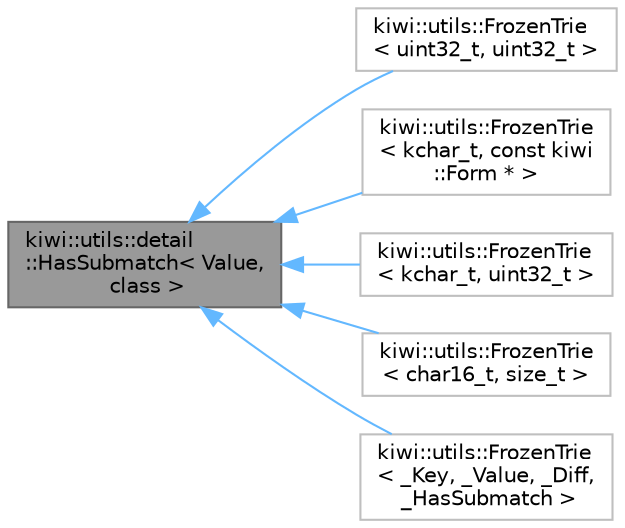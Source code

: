 digraph "kiwi::utils::detail::HasSubmatch&lt; Value, class &gt;"
{
 // LATEX_PDF_SIZE
  bgcolor="transparent";
  edge [fontname=Helvetica,fontsize=10,labelfontname=Helvetica,labelfontsize=10];
  node [fontname=Helvetica,fontsize=10,shape=box,height=0.2,width=0.4];
  rankdir="LR";
  Node1 [id="Node000001",label="kiwi::utils::detail\l::HasSubmatch\< Value,\l class \>",height=0.2,width=0.4,color="gray40", fillcolor="grey60", style="filled", fontcolor="black",tooltip=" "];
  Node1 -> Node2 [id="edge1_Node000001_Node000002",dir="back",color="steelblue1",style="solid",tooltip=" "];
  Node2 [id="Node000002",label="kiwi::utils::FrozenTrie\l\< uint32_t, uint32_t \>",height=0.2,width=0.4,color="grey75", fillcolor="white", style="filled",URL="$classkiwi_1_1utils_1_1FrozenTrie.html",tooltip=" "];
  Node1 -> Node3 [id="edge2_Node000001_Node000003",dir="back",color="steelblue1",style="solid",tooltip=" "];
  Node3 [id="Node000003",label="kiwi::utils::FrozenTrie\l\< kchar_t, const kiwi\l::Form * \>",height=0.2,width=0.4,color="grey75", fillcolor="white", style="filled",URL="$classkiwi_1_1utils_1_1FrozenTrie.html",tooltip=" "];
  Node1 -> Node4 [id="edge3_Node000001_Node000004",dir="back",color="steelblue1",style="solid",tooltip=" "];
  Node4 [id="Node000004",label="kiwi::utils::FrozenTrie\l\< kchar_t, uint32_t \>",height=0.2,width=0.4,color="grey75", fillcolor="white", style="filled",URL="$classkiwi_1_1utils_1_1FrozenTrie.html",tooltip=" "];
  Node1 -> Node5 [id="edge4_Node000001_Node000005",dir="back",color="steelblue1",style="solid",tooltip=" "];
  Node5 [id="Node000005",label="kiwi::utils::FrozenTrie\l\< char16_t, size_t \>",height=0.2,width=0.4,color="grey75", fillcolor="white", style="filled",URL="$classkiwi_1_1utils_1_1FrozenTrie.html",tooltip=" "];
  Node1 -> Node6 [id="edge5_Node000001_Node000006",dir="back",color="steelblue1",style="solid",tooltip=" "];
  Node6 [id="Node000006",label="kiwi::utils::FrozenTrie\l\< _Key, _Value, _Diff,\l _HasSubmatch \>",height=0.2,width=0.4,color="grey75", fillcolor="white", style="filled",URL="$classkiwi_1_1utils_1_1FrozenTrie.html",tooltip=" "];
}
